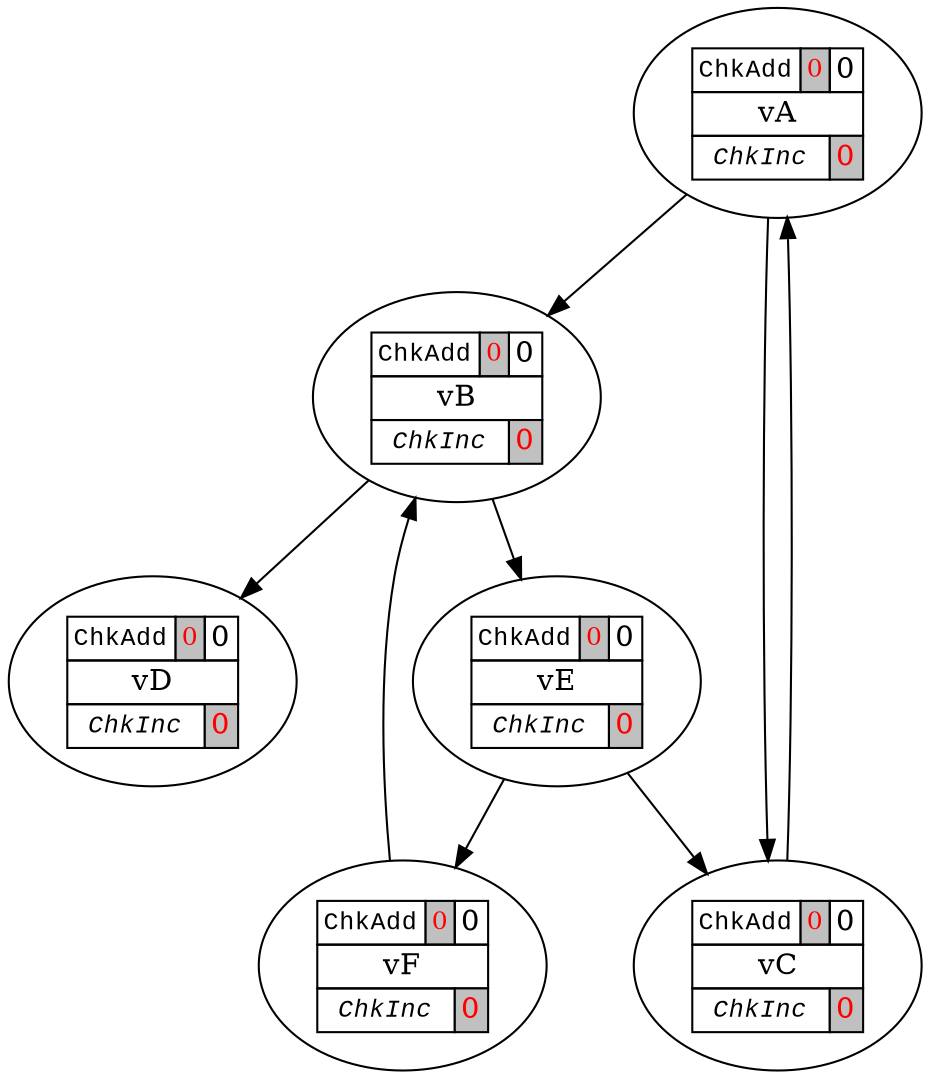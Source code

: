 digraph G {
0[label=<<TABLE BGCOLOR="white" BORDER="0" CELLBORDER="1" CELLSPACING="0"><TR><TD><FONT POINT-SIZE="12.0" FACE="Courier New">ChkAdd</FONT></TD><TD BGCOLOR="#c0c0c0" PORT="here"><FONT COLOR="red" POINT-SIZE="12.0">0</FONT></TD><TD>0</TD></TR><TR><TD COLSPAN="3">vA</TD></TR><TR><TD COLSPAN="2"><FONT POINT-SIZE="12.0" FACE="Courier New,italic">ChkInc</FONT></TD><TD BGCOLOR="#c0c0c0"><FONT COLOR="red">0</FONT></TD></TR></TABLE>>];
1[label=<<TABLE BGCOLOR="white" BORDER="0" CELLBORDER="1" CELLSPACING="0"><TR><TD><FONT POINT-SIZE="12.0" FACE="Courier New">ChkAdd</FONT></TD><TD BGCOLOR="#c0c0c0" PORT="here"><FONT COLOR="red" POINT-SIZE="12.0">0</FONT></TD><TD>0</TD></TR><TR><TD COLSPAN="3">vB</TD></TR><TR><TD COLSPAN="2"><FONT POINT-SIZE="12.0" FACE="Courier New,italic">ChkInc</FONT></TD><TD BGCOLOR="#c0c0c0"><FONT COLOR="red">0</FONT></TD></TR></TABLE>>];
2[label=<<TABLE BGCOLOR="white" BORDER="0" CELLBORDER="1" CELLSPACING="0"><TR><TD><FONT POINT-SIZE="12.0" FACE="Courier New">ChkAdd</FONT></TD><TD BGCOLOR="#c0c0c0" PORT="here"><FONT COLOR="red" POINT-SIZE="12.0">0</FONT></TD><TD>0</TD></TR><TR><TD COLSPAN="3">vC</TD></TR><TR><TD COLSPAN="2"><FONT POINT-SIZE="12.0" FACE="Courier New,italic">ChkInc</FONT></TD><TD BGCOLOR="#c0c0c0"><FONT COLOR="red">0</FONT></TD></TR></TABLE>>];
3[label=<<TABLE BGCOLOR="white" BORDER="0" CELLBORDER="1" CELLSPACING="0"><TR><TD><FONT POINT-SIZE="12.0" FACE="Courier New">ChkAdd</FONT></TD><TD BGCOLOR="#c0c0c0" PORT="here"><FONT COLOR="red" POINT-SIZE="12.0">0</FONT></TD><TD>0</TD></TR><TR><TD COLSPAN="3">vD</TD></TR><TR><TD COLSPAN="2"><FONT POINT-SIZE="12.0" FACE="Courier New,italic">ChkInc</FONT></TD><TD BGCOLOR="#c0c0c0"><FONT COLOR="red">0</FONT></TD></TR></TABLE>>];
4[label=<<TABLE BGCOLOR="white" BORDER="0" CELLBORDER="1" CELLSPACING="0"><TR><TD><FONT POINT-SIZE="12.0" FACE="Courier New">ChkAdd</FONT></TD><TD BGCOLOR="#c0c0c0" PORT="here"><FONT COLOR="red" POINT-SIZE="12.0">0</FONT></TD><TD>0</TD></TR><TR><TD COLSPAN="3">vE</TD></TR><TR><TD COLSPAN="2"><FONT POINT-SIZE="12.0" FACE="Courier New,italic">ChkInc</FONT></TD><TD BGCOLOR="#c0c0c0"><FONT COLOR="red">0</FONT></TD></TR></TABLE>>];
5[label=<<TABLE BGCOLOR="white" BORDER="0" CELLBORDER="1" CELLSPACING="0"><TR><TD><FONT POINT-SIZE="12.0" FACE="Courier New">ChkAdd</FONT></TD><TD BGCOLOR="#c0c0c0" PORT="here"><FONT COLOR="red" POINT-SIZE="12.0">0</FONT></TD><TD>0</TD></TR><TR><TD COLSPAN="3">vF</TD></TR><TR><TD COLSPAN="2"><FONT POINT-SIZE="12.0" FACE="Courier New,italic">ChkInc</FONT></TD><TD BGCOLOR="#c0c0c0"><FONT COLOR="red">0</FONT></TD></TR></TABLE>>];
0->1 ;
0->2 ;
1->3 ;
1->4 ;
2->0 ;
4->5 ;
4->2 ;
5->1 ;
}
